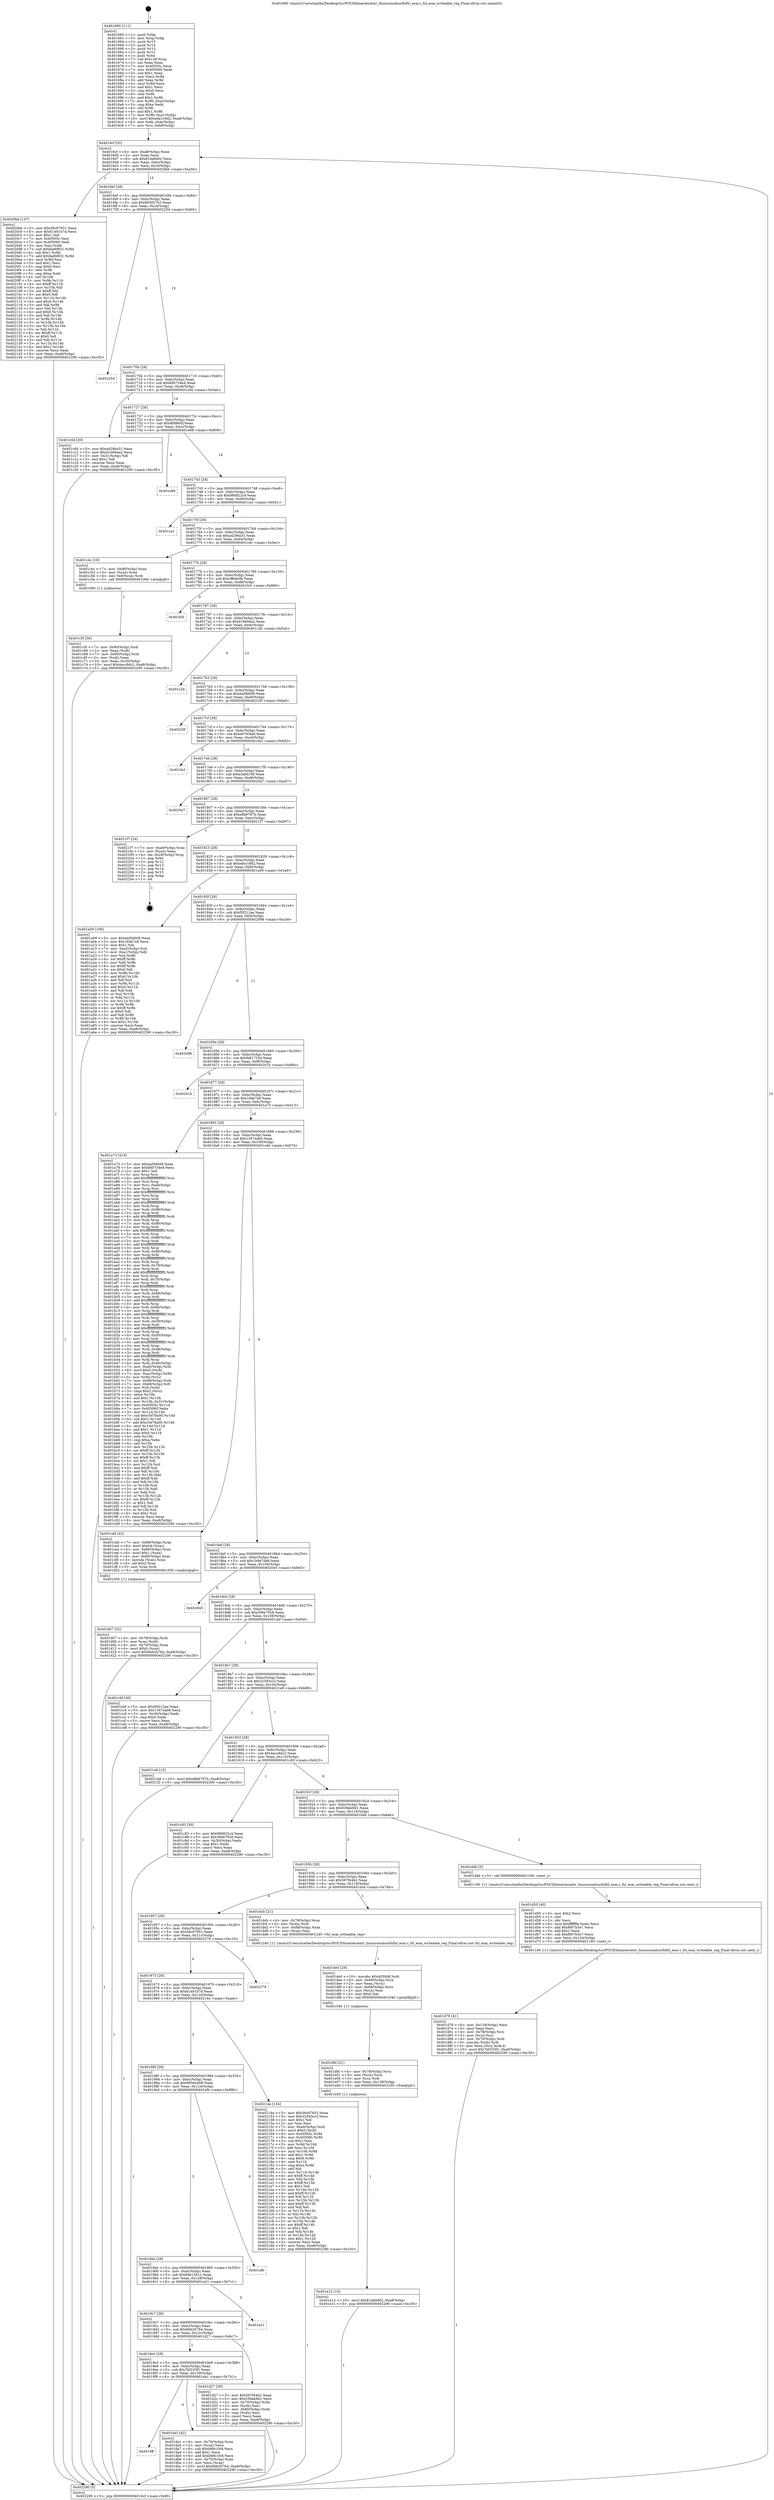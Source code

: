 digraph "0x401660" {
  label = "0x401660 (/mnt/c/Users/mathe/Desktop/tcc/POCII/binaries/extr_linuxsoundsocfslfsl_esai.c_fsl_esai_writeable_reg_Final-ollvm.out::main(0))"
  labelloc = "t"
  node[shape=record]

  Entry [label="",width=0.3,height=0.3,shape=circle,fillcolor=black,style=filled]
  "0x4016cf" [label="{
     0x4016cf [32]\l
     | [instrs]\l
     &nbsp;&nbsp;0x4016cf \<+6\>: mov -0xa8(%rbp),%eax\l
     &nbsp;&nbsp;0x4016d5 \<+2\>: mov %eax,%ecx\l
     &nbsp;&nbsp;0x4016d7 \<+6\>: sub $0x81da9d02,%ecx\l
     &nbsp;&nbsp;0x4016dd \<+6\>: mov %eax,-0xbc(%rbp)\l
     &nbsp;&nbsp;0x4016e3 \<+6\>: mov %ecx,-0xc0(%rbp)\l
     &nbsp;&nbsp;0x4016e9 \<+6\>: je 00000000004020bb \<main+0xa5b\>\l
  }"]
  "0x4020bb" [label="{
     0x4020bb [147]\l
     | [instrs]\l
     &nbsp;&nbsp;0x4020bb \<+5\>: mov $0x56c97651,%eax\l
     &nbsp;&nbsp;0x4020c0 \<+5\>: mov $0x61491b7d,%ecx\l
     &nbsp;&nbsp;0x4020c5 \<+2\>: mov $0x1,%dl\l
     &nbsp;&nbsp;0x4020c7 \<+7\>: mov 0x40505c,%esi\l
     &nbsp;&nbsp;0x4020ce \<+7\>: mov 0x405060,%edi\l
     &nbsp;&nbsp;0x4020d5 \<+3\>: mov %esi,%r8d\l
     &nbsp;&nbsp;0x4020d8 \<+7\>: sub $0xfad6f831,%r8d\l
     &nbsp;&nbsp;0x4020df \<+4\>: sub $0x1,%r8d\l
     &nbsp;&nbsp;0x4020e3 \<+7\>: add $0xfad6f831,%r8d\l
     &nbsp;&nbsp;0x4020ea \<+4\>: imul %r8d,%esi\l
     &nbsp;&nbsp;0x4020ee \<+3\>: and $0x1,%esi\l
     &nbsp;&nbsp;0x4020f1 \<+3\>: cmp $0x0,%esi\l
     &nbsp;&nbsp;0x4020f4 \<+4\>: sete %r9b\l
     &nbsp;&nbsp;0x4020f8 \<+3\>: cmp $0xa,%edi\l
     &nbsp;&nbsp;0x4020fb \<+4\>: setl %r10b\l
     &nbsp;&nbsp;0x4020ff \<+3\>: mov %r9b,%r11b\l
     &nbsp;&nbsp;0x402102 \<+4\>: xor $0xff,%r11b\l
     &nbsp;&nbsp;0x402106 \<+3\>: mov %r10b,%bl\l
     &nbsp;&nbsp;0x402109 \<+3\>: xor $0xff,%bl\l
     &nbsp;&nbsp;0x40210c \<+3\>: xor $0x0,%dl\l
     &nbsp;&nbsp;0x40210f \<+3\>: mov %r11b,%r14b\l
     &nbsp;&nbsp;0x402112 \<+4\>: and $0x0,%r14b\l
     &nbsp;&nbsp;0x402116 \<+3\>: and %dl,%r9b\l
     &nbsp;&nbsp;0x402119 \<+3\>: mov %bl,%r15b\l
     &nbsp;&nbsp;0x40211c \<+4\>: and $0x0,%r15b\l
     &nbsp;&nbsp;0x402120 \<+3\>: and %dl,%r10b\l
     &nbsp;&nbsp;0x402123 \<+3\>: or %r9b,%r14b\l
     &nbsp;&nbsp;0x402126 \<+3\>: or %r10b,%r15b\l
     &nbsp;&nbsp;0x402129 \<+3\>: xor %r15b,%r14b\l
     &nbsp;&nbsp;0x40212c \<+3\>: or %bl,%r11b\l
     &nbsp;&nbsp;0x40212f \<+4\>: xor $0xff,%r11b\l
     &nbsp;&nbsp;0x402133 \<+3\>: or $0x0,%dl\l
     &nbsp;&nbsp;0x402136 \<+3\>: and %dl,%r11b\l
     &nbsp;&nbsp;0x402139 \<+3\>: or %r11b,%r14b\l
     &nbsp;&nbsp;0x40213c \<+4\>: test $0x1,%r14b\l
     &nbsp;&nbsp;0x402140 \<+3\>: cmovne %ecx,%eax\l
     &nbsp;&nbsp;0x402143 \<+6\>: mov %eax,-0xa8(%rbp)\l
     &nbsp;&nbsp;0x402149 \<+5\>: jmp 0000000000402290 \<main+0xc30\>\l
  }"]
  "0x4016ef" [label="{
     0x4016ef [28]\l
     | [instrs]\l
     &nbsp;&nbsp;0x4016ef \<+5\>: jmp 00000000004016f4 \<main+0x94\>\l
     &nbsp;&nbsp;0x4016f4 \<+6\>: mov -0xbc(%rbp),%eax\l
     &nbsp;&nbsp;0x4016fa \<+5\>: sub $0x893927b1,%eax\l
     &nbsp;&nbsp;0x4016ff \<+6\>: mov %eax,-0xc4(%rbp)\l
     &nbsp;&nbsp;0x401705 \<+6\>: je 0000000000402254 \<main+0xbf4\>\l
  }"]
  Exit [label="",width=0.3,height=0.3,shape=circle,fillcolor=black,style=filled,peripheries=2]
  "0x402254" [label="{
     0x402254\l
  }", style=dashed]
  "0x40170b" [label="{
     0x40170b [28]\l
     | [instrs]\l
     &nbsp;&nbsp;0x40170b \<+5\>: jmp 0000000000401710 \<main+0xb0\>\l
     &nbsp;&nbsp;0x401710 \<+6\>: mov -0xbc(%rbp),%eax\l
     &nbsp;&nbsp;0x401716 \<+5\>: sub $0x8d0734e4,%eax\l
     &nbsp;&nbsp;0x40171b \<+6\>: mov %eax,-0xc8(%rbp)\l
     &nbsp;&nbsp;0x401721 \<+6\>: je 0000000000401c0d \<main+0x5ad\>\l
  }"]
  "0x401e12" [label="{
     0x401e12 [15]\l
     | [instrs]\l
     &nbsp;&nbsp;0x401e12 \<+10\>: movl $0x81da9d02,-0xa8(%rbp)\l
     &nbsp;&nbsp;0x401e1c \<+5\>: jmp 0000000000402290 \<main+0xc30\>\l
  }"]
  "0x401c0d" [label="{
     0x401c0d [30]\l
     | [instrs]\l
     &nbsp;&nbsp;0x401c0d \<+5\>: mov $0xa4296a31,%eax\l
     &nbsp;&nbsp;0x401c12 \<+5\>: mov $0xd1b69aa2,%ecx\l
     &nbsp;&nbsp;0x401c17 \<+3\>: mov -0x31(%rbp),%dl\l
     &nbsp;&nbsp;0x401c1a \<+3\>: test $0x1,%dl\l
     &nbsp;&nbsp;0x401c1d \<+3\>: cmovne %ecx,%eax\l
     &nbsp;&nbsp;0x401c20 \<+6\>: mov %eax,-0xa8(%rbp)\l
     &nbsp;&nbsp;0x401c26 \<+5\>: jmp 0000000000402290 \<main+0xc30\>\l
  }"]
  "0x401727" [label="{
     0x401727 [28]\l
     | [instrs]\l
     &nbsp;&nbsp;0x401727 \<+5\>: jmp 000000000040172c \<main+0xcc\>\l
     &nbsp;&nbsp;0x40172c \<+6\>: mov -0xbc(%rbp),%eax\l
     &nbsp;&nbsp;0x401732 \<+5\>: sub $0x8fd86fcf,%eax\l
     &nbsp;&nbsp;0x401737 \<+6\>: mov %eax,-0xcc(%rbp)\l
     &nbsp;&nbsp;0x40173d \<+6\>: je 0000000000401e68 \<main+0x808\>\l
  }"]
  "0x401dfd" [label="{
     0x401dfd [21]\l
     | [instrs]\l
     &nbsp;&nbsp;0x401dfd \<+4\>: mov -0x78(%rbp),%rcx\l
     &nbsp;&nbsp;0x401e01 \<+3\>: mov (%rcx),%rcx\l
     &nbsp;&nbsp;0x401e04 \<+3\>: mov %rcx,%rdi\l
     &nbsp;&nbsp;0x401e07 \<+6\>: mov %eax,-0x138(%rbp)\l
     &nbsp;&nbsp;0x401e0d \<+5\>: call 0000000000401030 \<free@plt\>\l
     | [calls]\l
     &nbsp;&nbsp;0x401030 \{1\} (unknown)\l
  }"]
  "0x401e68" [label="{
     0x401e68\l
  }", style=dashed]
  "0x401743" [label="{
     0x401743 [28]\l
     | [instrs]\l
     &nbsp;&nbsp;0x401743 \<+5\>: jmp 0000000000401748 \<main+0xe8\>\l
     &nbsp;&nbsp;0x401748 \<+6\>: mov -0xbc(%rbp),%eax\l
     &nbsp;&nbsp;0x40174e \<+5\>: sub $0x980822c4,%eax\l
     &nbsp;&nbsp;0x401753 \<+6\>: mov %eax,-0xd0(%rbp)\l
     &nbsp;&nbsp;0x401759 \<+6\>: je 0000000000401ca1 \<main+0x641\>\l
  }"]
  "0x401de0" [label="{
     0x401de0 [29]\l
     | [instrs]\l
     &nbsp;&nbsp;0x401de0 \<+10\>: movabs $0x4030d6,%rdi\l
     &nbsp;&nbsp;0x401dea \<+4\>: mov -0x68(%rbp),%rcx\l
     &nbsp;&nbsp;0x401dee \<+2\>: mov %eax,(%rcx)\l
     &nbsp;&nbsp;0x401df0 \<+4\>: mov -0x68(%rbp),%rcx\l
     &nbsp;&nbsp;0x401df4 \<+2\>: mov (%rcx),%esi\l
     &nbsp;&nbsp;0x401df6 \<+2\>: mov $0x0,%al\l
     &nbsp;&nbsp;0x401df8 \<+5\>: call 0000000000401040 \<printf@plt\>\l
     | [calls]\l
     &nbsp;&nbsp;0x401040 \{1\} (unknown)\l
  }"]
  "0x401ca1" [label="{
     0x401ca1\l
  }", style=dashed]
  "0x40175f" [label="{
     0x40175f [28]\l
     | [instrs]\l
     &nbsp;&nbsp;0x40175f \<+5\>: jmp 0000000000401764 \<main+0x104\>\l
     &nbsp;&nbsp;0x401764 \<+6\>: mov -0xbc(%rbp),%eax\l
     &nbsp;&nbsp;0x40176a \<+5\>: sub $0xa4296a31,%eax\l
     &nbsp;&nbsp;0x40176f \<+6\>: mov %eax,-0xd4(%rbp)\l
     &nbsp;&nbsp;0x401775 \<+6\>: je 0000000000401c4c \<main+0x5ec\>\l
  }"]
  "0x4019ff" [label="{
     0x4019ff\l
  }", style=dashed]
  "0x401c4c" [label="{
     0x401c4c [19]\l
     | [instrs]\l
     &nbsp;&nbsp;0x401c4c \<+7\>: mov -0x98(%rbp),%rax\l
     &nbsp;&nbsp;0x401c53 \<+3\>: mov (%rax),%rax\l
     &nbsp;&nbsp;0x401c56 \<+4\>: mov 0x8(%rax),%rdi\l
     &nbsp;&nbsp;0x401c5a \<+5\>: call 0000000000401060 \<atoi@plt\>\l
     | [calls]\l
     &nbsp;&nbsp;0x401060 \{1\} (unknown)\l
  }"]
  "0x40177b" [label="{
     0x40177b [28]\l
     | [instrs]\l
     &nbsp;&nbsp;0x40177b \<+5\>: jmp 0000000000401780 \<main+0x120\>\l
     &nbsp;&nbsp;0x401780 \<+6\>: mov -0xbc(%rbp),%eax\l
     &nbsp;&nbsp;0x401786 \<+5\>: sub $0xcffede3b,%eax\l
     &nbsp;&nbsp;0x40178b \<+6\>: mov %eax,-0xd8(%rbp)\l
     &nbsp;&nbsp;0x401791 \<+6\>: je 0000000000401fc0 \<main+0x960\>\l
  }"]
  "0x401da1" [label="{
     0x401da1 [42]\l
     | [instrs]\l
     &nbsp;&nbsp;0x401da1 \<+4\>: mov -0x70(%rbp),%rax\l
     &nbsp;&nbsp;0x401da5 \<+2\>: mov (%rax),%ecx\l
     &nbsp;&nbsp;0x401da7 \<+6\>: sub $0xb68c1fc8,%ecx\l
     &nbsp;&nbsp;0x401dad \<+3\>: add $0x1,%ecx\l
     &nbsp;&nbsp;0x401db0 \<+6\>: add $0xb68c1fc8,%ecx\l
     &nbsp;&nbsp;0x401db6 \<+4\>: mov -0x70(%rbp),%rax\l
     &nbsp;&nbsp;0x401dba \<+2\>: mov %ecx,(%rax)\l
     &nbsp;&nbsp;0x401dbc \<+10\>: movl $0x6bb26764,-0xa8(%rbp)\l
     &nbsp;&nbsp;0x401dc6 \<+5\>: jmp 0000000000402290 \<main+0xc30\>\l
  }"]
  "0x401fc0" [label="{
     0x401fc0\l
  }", style=dashed]
  "0x401797" [label="{
     0x401797 [28]\l
     | [instrs]\l
     &nbsp;&nbsp;0x401797 \<+5\>: jmp 000000000040179c \<main+0x13c\>\l
     &nbsp;&nbsp;0x40179c \<+6\>: mov -0xbc(%rbp),%eax\l
     &nbsp;&nbsp;0x4017a2 \<+5\>: sub $0xd1b69aa2,%eax\l
     &nbsp;&nbsp;0x4017a7 \<+6\>: mov %eax,-0xdc(%rbp)\l
     &nbsp;&nbsp;0x4017ad \<+6\>: je 0000000000401c2b \<main+0x5cb\>\l
  }"]
  "0x401d78" [label="{
     0x401d78 [41]\l
     | [instrs]\l
     &nbsp;&nbsp;0x401d78 \<+6\>: mov -0x134(%rbp),%ecx\l
     &nbsp;&nbsp;0x401d7e \<+3\>: imul %eax,%ecx\l
     &nbsp;&nbsp;0x401d81 \<+4\>: mov -0x78(%rbp),%rsi\l
     &nbsp;&nbsp;0x401d85 \<+3\>: mov (%rsi),%rsi\l
     &nbsp;&nbsp;0x401d88 \<+4\>: mov -0x70(%rbp),%rdi\l
     &nbsp;&nbsp;0x401d8c \<+3\>: movslq (%rdi),%rdi\l
     &nbsp;&nbsp;0x401d8f \<+3\>: mov %ecx,(%rsi,%rdi,4)\l
     &nbsp;&nbsp;0x401d92 \<+10\>: movl $0x7bf103f1,-0xa8(%rbp)\l
     &nbsp;&nbsp;0x401d9c \<+5\>: jmp 0000000000402290 \<main+0xc30\>\l
  }"]
  "0x401c2b" [label="{
     0x401c2b\l
  }", style=dashed]
  "0x4017b3" [label="{
     0x4017b3 [28]\l
     | [instrs]\l
     &nbsp;&nbsp;0x4017b3 \<+5\>: jmp 00000000004017b8 \<main+0x158\>\l
     &nbsp;&nbsp;0x4017b8 \<+6\>: mov -0xbc(%rbp),%eax\l
     &nbsp;&nbsp;0x4017be \<+5\>: sub $0xda5fd0d9,%eax\l
     &nbsp;&nbsp;0x4017c3 \<+6\>: mov %eax,-0xe0(%rbp)\l
     &nbsp;&nbsp;0x4017c9 \<+6\>: je 000000000040220f \<main+0xbaf\>\l
  }"]
  "0x401d50" [label="{
     0x401d50 [40]\l
     | [instrs]\l
     &nbsp;&nbsp;0x401d50 \<+5\>: mov $0x2,%ecx\l
     &nbsp;&nbsp;0x401d55 \<+1\>: cltd\l
     &nbsp;&nbsp;0x401d56 \<+2\>: idiv %ecx\l
     &nbsp;&nbsp;0x401d58 \<+6\>: imul $0xfffffffe,%edx,%ecx\l
     &nbsp;&nbsp;0x401d5e \<+6\>: add $0xf667b5e7,%ecx\l
     &nbsp;&nbsp;0x401d64 \<+3\>: add $0x1,%ecx\l
     &nbsp;&nbsp;0x401d67 \<+6\>: sub $0xf667b5e7,%ecx\l
     &nbsp;&nbsp;0x401d6d \<+6\>: mov %ecx,-0x134(%rbp)\l
     &nbsp;&nbsp;0x401d73 \<+5\>: call 0000000000401160 \<next_i\>\l
     | [calls]\l
     &nbsp;&nbsp;0x401160 \{1\} (/mnt/c/Users/mathe/Desktop/tcc/POCII/binaries/extr_linuxsoundsocfslfsl_esai.c_fsl_esai_writeable_reg_Final-ollvm.out::next_i)\l
  }"]
  "0x40220f" [label="{
     0x40220f\l
  }", style=dashed]
  "0x4017cf" [label="{
     0x4017cf [28]\l
     | [instrs]\l
     &nbsp;&nbsp;0x4017cf \<+5\>: jmp 00000000004017d4 \<main+0x174\>\l
     &nbsp;&nbsp;0x4017d4 \<+6\>: mov -0xbc(%rbp),%eax\l
     &nbsp;&nbsp;0x4017da \<+5\>: sub $0xde793fa8,%eax\l
     &nbsp;&nbsp;0x4017df \<+6\>: mov %eax,-0xe4(%rbp)\l
     &nbsp;&nbsp;0x4017e5 \<+6\>: je 0000000000401fa2 \<main+0x942\>\l
  }"]
  "0x4019e3" [label="{
     0x4019e3 [28]\l
     | [instrs]\l
     &nbsp;&nbsp;0x4019e3 \<+5\>: jmp 00000000004019e8 \<main+0x388\>\l
     &nbsp;&nbsp;0x4019e8 \<+6\>: mov -0xbc(%rbp),%eax\l
     &nbsp;&nbsp;0x4019ee \<+5\>: sub $0x7bf103f1,%eax\l
     &nbsp;&nbsp;0x4019f3 \<+6\>: mov %eax,-0x130(%rbp)\l
     &nbsp;&nbsp;0x4019f9 \<+6\>: je 0000000000401da1 \<main+0x741\>\l
  }"]
  "0x401fa2" [label="{
     0x401fa2\l
  }", style=dashed]
  "0x4017eb" [label="{
     0x4017eb [28]\l
     | [instrs]\l
     &nbsp;&nbsp;0x4017eb \<+5\>: jmp 00000000004017f0 \<main+0x190\>\l
     &nbsp;&nbsp;0x4017f0 \<+6\>: mov -0xbc(%rbp),%eax\l
     &nbsp;&nbsp;0x4017f6 \<+5\>: sub $0xe3afd108,%eax\l
     &nbsp;&nbsp;0x4017fb \<+6\>: mov %eax,-0xe8(%rbp)\l
     &nbsp;&nbsp;0x401801 \<+6\>: je 00000000004020a7 \<main+0xa47\>\l
  }"]
  "0x401d27" [label="{
     0x401d27 [36]\l
     | [instrs]\l
     &nbsp;&nbsp;0x401d27 \<+5\>: mov $0x567f44b2,%eax\l
     &nbsp;&nbsp;0x401d2c \<+5\>: mov $0x539ab9d1,%ecx\l
     &nbsp;&nbsp;0x401d31 \<+4\>: mov -0x70(%rbp),%rdx\l
     &nbsp;&nbsp;0x401d35 \<+2\>: mov (%rdx),%esi\l
     &nbsp;&nbsp;0x401d37 \<+4\>: mov -0x80(%rbp),%rdx\l
     &nbsp;&nbsp;0x401d3b \<+2\>: cmp (%rdx),%esi\l
     &nbsp;&nbsp;0x401d3d \<+3\>: cmovl %ecx,%eax\l
     &nbsp;&nbsp;0x401d40 \<+6\>: mov %eax,-0xa8(%rbp)\l
     &nbsp;&nbsp;0x401d46 \<+5\>: jmp 0000000000402290 \<main+0xc30\>\l
  }"]
  "0x4020a7" [label="{
     0x4020a7\l
  }", style=dashed]
  "0x401807" [label="{
     0x401807 [28]\l
     | [instrs]\l
     &nbsp;&nbsp;0x401807 \<+5\>: jmp 000000000040180c \<main+0x1ac\>\l
     &nbsp;&nbsp;0x40180c \<+6\>: mov -0xbc(%rbp),%eax\l
     &nbsp;&nbsp;0x401812 \<+5\>: sub $0xe8b6787b,%eax\l
     &nbsp;&nbsp;0x401817 \<+6\>: mov %eax,-0xec(%rbp)\l
     &nbsp;&nbsp;0x40181d \<+6\>: je 00000000004021f7 \<main+0xb97\>\l
  }"]
  "0x4019c7" [label="{
     0x4019c7 [28]\l
     | [instrs]\l
     &nbsp;&nbsp;0x4019c7 \<+5\>: jmp 00000000004019cc \<main+0x36c\>\l
     &nbsp;&nbsp;0x4019cc \<+6\>: mov -0xbc(%rbp),%eax\l
     &nbsp;&nbsp;0x4019d2 \<+5\>: sub $0x6bb26764,%eax\l
     &nbsp;&nbsp;0x4019d7 \<+6\>: mov %eax,-0x12c(%rbp)\l
     &nbsp;&nbsp;0x4019dd \<+6\>: je 0000000000401d27 \<main+0x6c7\>\l
  }"]
  "0x4021f7" [label="{
     0x4021f7 [24]\l
     | [instrs]\l
     &nbsp;&nbsp;0x4021f7 \<+7\>: mov -0xa0(%rbp),%rax\l
     &nbsp;&nbsp;0x4021fe \<+2\>: mov (%rax),%eax\l
     &nbsp;&nbsp;0x402200 \<+4\>: lea -0x28(%rbp),%rsp\l
     &nbsp;&nbsp;0x402204 \<+1\>: pop %rbx\l
     &nbsp;&nbsp;0x402205 \<+2\>: pop %r12\l
     &nbsp;&nbsp;0x402207 \<+2\>: pop %r13\l
     &nbsp;&nbsp;0x402209 \<+2\>: pop %r14\l
     &nbsp;&nbsp;0x40220b \<+2\>: pop %r15\l
     &nbsp;&nbsp;0x40220d \<+1\>: pop %rbp\l
     &nbsp;&nbsp;0x40220e \<+1\>: ret\l
  }"]
  "0x401823" [label="{
     0x401823 [28]\l
     | [instrs]\l
     &nbsp;&nbsp;0x401823 \<+5\>: jmp 0000000000401828 \<main+0x1c8\>\l
     &nbsp;&nbsp;0x401828 \<+6\>: mov -0xbc(%rbp),%eax\l
     &nbsp;&nbsp;0x40182e \<+5\>: sub $0xede1c9d2,%eax\l
     &nbsp;&nbsp;0x401833 \<+6\>: mov %eax,-0xf0(%rbp)\l
     &nbsp;&nbsp;0x401839 \<+6\>: je 0000000000401a09 \<main+0x3a9\>\l
  }"]
  "0x401e21" [label="{
     0x401e21\l
  }", style=dashed]
  "0x401a09" [label="{
     0x401a09 [106]\l
     | [instrs]\l
     &nbsp;&nbsp;0x401a09 \<+5\>: mov $0xda5fd0d9,%eax\l
     &nbsp;&nbsp;0x401a0e \<+5\>: mov $0x16de7a9,%ecx\l
     &nbsp;&nbsp;0x401a13 \<+2\>: mov $0x1,%dl\l
     &nbsp;&nbsp;0x401a15 \<+7\>: mov -0xa2(%rbp),%sil\l
     &nbsp;&nbsp;0x401a1c \<+7\>: mov -0xa1(%rbp),%dil\l
     &nbsp;&nbsp;0x401a23 \<+3\>: mov %sil,%r8b\l
     &nbsp;&nbsp;0x401a26 \<+4\>: xor $0xff,%r8b\l
     &nbsp;&nbsp;0x401a2a \<+3\>: mov %dil,%r9b\l
     &nbsp;&nbsp;0x401a2d \<+4\>: xor $0xff,%r9b\l
     &nbsp;&nbsp;0x401a31 \<+3\>: xor $0x0,%dl\l
     &nbsp;&nbsp;0x401a34 \<+3\>: mov %r8b,%r10b\l
     &nbsp;&nbsp;0x401a37 \<+4\>: and $0x0,%r10b\l
     &nbsp;&nbsp;0x401a3b \<+3\>: and %dl,%sil\l
     &nbsp;&nbsp;0x401a3e \<+3\>: mov %r9b,%r11b\l
     &nbsp;&nbsp;0x401a41 \<+4\>: and $0x0,%r11b\l
     &nbsp;&nbsp;0x401a45 \<+3\>: and %dl,%dil\l
     &nbsp;&nbsp;0x401a48 \<+3\>: or %sil,%r10b\l
     &nbsp;&nbsp;0x401a4b \<+3\>: or %dil,%r11b\l
     &nbsp;&nbsp;0x401a4e \<+3\>: xor %r11b,%r10b\l
     &nbsp;&nbsp;0x401a51 \<+3\>: or %r9b,%r8b\l
     &nbsp;&nbsp;0x401a54 \<+4\>: xor $0xff,%r8b\l
     &nbsp;&nbsp;0x401a58 \<+3\>: or $0x0,%dl\l
     &nbsp;&nbsp;0x401a5b \<+3\>: and %dl,%r8b\l
     &nbsp;&nbsp;0x401a5e \<+3\>: or %r8b,%r10b\l
     &nbsp;&nbsp;0x401a61 \<+4\>: test $0x1,%r10b\l
     &nbsp;&nbsp;0x401a65 \<+3\>: cmovne %ecx,%eax\l
     &nbsp;&nbsp;0x401a68 \<+6\>: mov %eax,-0xa8(%rbp)\l
     &nbsp;&nbsp;0x401a6e \<+5\>: jmp 0000000000402290 \<main+0xc30\>\l
  }"]
  "0x40183f" [label="{
     0x40183f [28]\l
     | [instrs]\l
     &nbsp;&nbsp;0x40183f \<+5\>: jmp 0000000000401844 \<main+0x1e4\>\l
     &nbsp;&nbsp;0x401844 \<+6\>: mov -0xbc(%rbp),%eax\l
     &nbsp;&nbsp;0x40184a \<+5\>: sub $0xf5f212ae,%eax\l
     &nbsp;&nbsp;0x40184f \<+6\>: mov %eax,-0xf4(%rbp)\l
     &nbsp;&nbsp;0x401855 \<+6\>: je 0000000000402098 \<main+0xa38\>\l
  }"]
  "0x402290" [label="{
     0x402290 [5]\l
     | [instrs]\l
     &nbsp;&nbsp;0x402290 \<+5\>: jmp 00000000004016cf \<main+0x6f\>\l
  }"]
  "0x401660" [label="{
     0x401660 [111]\l
     | [instrs]\l
     &nbsp;&nbsp;0x401660 \<+1\>: push %rbp\l
     &nbsp;&nbsp;0x401661 \<+3\>: mov %rsp,%rbp\l
     &nbsp;&nbsp;0x401664 \<+2\>: push %r15\l
     &nbsp;&nbsp;0x401666 \<+2\>: push %r14\l
     &nbsp;&nbsp;0x401668 \<+2\>: push %r13\l
     &nbsp;&nbsp;0x40166a \<+2\>: push %r12\l
     &nbsp;&nbsp;0x40166c \<+1\>: push %rbx\l
     &nbsp;&nbsp;0x40166d \<+7\>: sub $0x138,%rsp\l
     &nbsp;&nbsp;0x401674 \<+2\>: xor %eax,%eax\l
     &nbsp;&nbsp;0x401676 \<+7\>: mov 0x40505c,%ecx\l
     &nbsp;&nbsp;0x40167d \<+7\>: mov 0x405060,%edx\l
     &nbsp;&nbsp;0x401684 \<+3\>: sub $0x1,%eax\l
     &nbsp;&nbsp;0x401687 \<+3\>: mov %ecx,%r8d\l
     &nbsp;&nbsp;0x40168a \<+3\>: add %eax,%r8d\l
     &nbsp;&nbsp;0x40168d \<+4\>: imul %r8d,%ecx\l
     &nbsp;&nbsp;0x401691 \<+3\>: and $0x1,%ecx\l
     &nbsp;&nbsp;0x401694 \<+3\>: cmp $0x0,%ecx\l
     &nbsp;&nbsp;0x401697 \<+4\>: sete %r9b\l
     &nbsp;&nbsp;0x40169b \<+4\>: and $0x1,%r9b\l
     &nbsp;&nbsp;0x40169f \<+7\>: mov %r9b,-0xa2(%rbp)\l
     &nbsp;&nbsp;0x4016a6 \<+3\>: cmp $0xa,%edx\l
     &nbsp;&nbsp;0x4016a9 \<+4\>: setl %r9b\l
     &nbsp;&nbsp;0x4016ad \<+4\>: and $0x1,%r9b\l
     &nbsp;&nbsp;0x4016b1 \<+7\>: mov %r9b,-0xa1(%rbp)\l
     &nbsp;&nbsp;0x4016b8 \<+10\>: movl $0xede1c9d2,-0xa8(%rbp)\l
     &nbsp;&nbsp;0x4016c2 \<+6\>: mov %edi,-0xac(%rbp)\l
     &nbsp;&nbsp;0x4016c8 \<+7\>: mov %rsi,-0xb8(%rbp)\l
  }"]
  "0x4019ab" [label="{
     0x4019ab [28]\l
     | [instrs]\l
     &nbsp;&nbsp;0x4019ab \<+5\>: jmp 00000000004019b0 \<main+0x350\>\l
     &nbsp;&nbsp;0x4019b0 \<+6\>: mov -0xbc(%rbp),%eax\l
     &nbsp;&nbsp;0x4019b6 \<+5\>: sub $0x69e1261c,%eax\l
     &nbsp;&nbsp;0x4019bb \<+6\>: mov %eax,-0x128(%rbp)\l
     &nbsp;&nbsp;0x4019c1 \<+6\>: je 0000000000401e21 \<main+0x7c1\>\l
  }"]
  "0x402098" [label="{
     0x402098\l
  }", style=dashed]
  "0x40185b" [label="{
     0x40185b [28]\l
     | [instrs]\l
     &nbsp;&nbsp;0x40185b \<+5\>: jmp 0000000000401860 \<main+0x200\>\l
     &nbsp;&nbsp;0x401860 \<+6\>: mov -0xbc(%rbp),%eax\l
     &nbsp;&nbsp;0x401866 \<+5\>: sub $0xfe617334,%eax\l
     &nbsp;&nbsp;0x40186b \<+6\>: mov %eax,-0xf8(%rbp)\l
     &nbsp;&nbsp;0x401871 \<+6\>: je 000000000040201b \<main+0x9bb\>\l
  }"]
  "0x401efb" [label="{
     0x401efb\l
  }", style=dashed]
  "0x40201b" [label="{
     0x40201b\l
  }", style=dashed]
  "0x401877" [label="{
     0x401877 [28]\l
     | [instrs]\l
     &nbsp;&nbsp;0x401877 \<+5\>: jmp 000000000040187c \<main+0x21c\>\l
     &nbsp;&nbsp;0x40187c \<+6\>: mov -0xbc(%rbp),%eax\l
     &nbsp;&nbsp;0x401882 \<+5\>: sub $0x16de7a9,%eax\l
     &nbsp;&nbsp;0x401887 \<+6\>: mov %eax,-0xfc(%rbp)\l
     &nbsp;&nbsp;0x40188d \<+6\>: je 0000000000401a73 \<main+0x413\>\l
  }"]
  "0x40198f" [label="{
     0x40198f [28]\l
     | [instrs]\l
     &nbsp;&nbsp;0x40198f \<+5\>: jmp 0000000000401994 \<main+0x334\>\l
     &nbsp;&nbsp;0x401994 \<+6\>: mov -0xbc(%rbp),%eax\l
     &nbsp;&nbsp;0x40199a \<+5\>: sub $0x6956e408,%eax\l
     &nbsp;&nbsp;0x40199f \<+6\>: mov %eax,-0x124(%rbp)\l
     &nbsp;&nbsp;0x4019a5 \<+6\>: je 0000000000401efb \<main+0x89b\>\l
  }"]
  "0x401a73" [label="{
     0x401a73 [410]\l
     | [instrs]\l
     &nbsp;&nbsp;0x401a73 \<+5\>: mov $0xda5fd0d9,%eax\l
     &nbsp;&nbsp;0x401a78 \<+5\>: mov $0x8d0734e4,%ecx\l
     &nbsp;&nbsp;0x401a7d \<+2\>: mov $0x1,%dl\l
     &nbsp;&nbsp;0x401a7f \<+3\>: mov %rsp,%rsi\l
     &nbsp;&nbsp;0x401a82 \<+4\>: add $0xfffffffffffffff0,%rsi\l
     &nbsp;&nbsp;0x401a86 \<+3\>: mov %rsi,%rsp\l
     &nbsp;&nbsp;0x401a89 \<+7\>: mov %rsi,-0xa0(%rbp)\l
     &nbsp;&nbsp;0x401a90 \<+3\>: mov %rsp,%rsi\l
     &nbsp;&nbsp;0x401a93 \<+4\>: add $0xfffffffffffffff0,%rsi\l
     &nbsp;&nbsp;0x401a97 \<+3\>: mov %rsi,%rsp\l
     &nbsp;&nbsp;0x401a9a \<+3\>: mov %rsp,%rdi\l
     &nbsp;&nbsp;0x401a9d \<+4\>: add $0xfffffffffffffff0,%rdi\l
     &nbsp;&nbsp;0x401aa1 \<+3\>: mov %rdi,%rsp\l
     &nbsp;&nbsp;0x401aa4 \<+7\>: mov %rdi,-0x98(%rbp)\l
     &nbsp;&nbsp;0x401aab \<+3\>: mov %rsp,%rdi\l
     &nbsp;&nbsp;0x401aae \<+4\>: add $0xfffffffffffffff0,%rdi\l
     &nbsp;&nbsp;0x401ab2 \<+3\>: mov %rdi,%rsp\l
     &nbsp;&nbsp;0x401ab5 \<+7\>: mov %rdi,-0x90(%rbp)\l
     &nbsp;&nbsp;0x401abc \<+3\>: mov %rsp,%rdi\l
     &nbsp;&nbsp;0x401abf \<+4\>: add $0xfffffffffffffff0,%rdi\l
     &nbsp;&nbsp;0x401ac3 \<+3\>: mov %rdi,%rsp\l
     &nbsp;&nbsp;0x401ac6 \<+7\>: mov %rdi,-0x88(%rbp)\l
     &nbsp;&nbsp;0x401acd \<+3\>: mov %rsp,%rdi\l
     &nbsp;&nbsp;0x401ad0 \<+4\>: add $0xfffffffffffffff0,%rdi\l
     &nbsp;&nbsp;0x401ad4 \<+3\>: mov %rdi,%rsp\l
     &nbsp;&nbsp;0x401ad7 \<+4\>: mov %rdi,-0x80(%rbp)\l
     &nbsp;&nbsp;0x401adb \<+3\>: mov %rsp,%rdi\l
     &nbsp;&nbsp;0x401ade \<+4\>: add $0xfffffffffffffff0,%rdi\l
     &nbsp;&nbsp;0x401ae2 \<+3\>: mov %rdi,%rsp\l
     &nbsp;&nbsp;0x401ae5 \<+4\>: mov %rdi,-0x78(%rbp)\l
     &nbsp;&nbsp;0x401ae9 \<+3\>: mov %rsp,%rdi\l
     &nbsp;&nbsp;0x401aec \<+4\>: add $0xfffffffffffffff0,%rdi\l
     &nbsp;&nbsp;0x401af0 \<+3\>: mov %rdi,%rsp\l
     &nbsp;&nbsp;0x401af3 \<+4\>: mov %rdi,-0x70(%rbp)\l
     &nbsp;&nbsp;0x401af7 \<+3\>: mov %rsp,%rdi\l
     &nbsp;&nbsp;0x401afa \<+4\>: add $0xfffffffffffffff0,%rdi\l
     &nbsp;&nbsp;0x401afe \<+3\>: mov %rdi,%rsp\l
     &nbsp;&nbsp;0x401b01 \<+4\>: mov %rdi,-0x68(%rbp)\l
     &nbsp;&nbsp;0x401b05 \<+3\>: mov %rsp,%rdi\l
     &nbsp;&nbsp;0x401b08 \<+4\>: add $0xfffffffffffffff0,%rdi\l
     &nbsp;&nbsp;0x401b0c \<+3\>: mov %rdi,%rsp\l
     &nbsp;&nbsp;0x401b0f \<+4\>: mov %rdi,-0x60(%rbp)\l
     &nbsp;&nbsp;0x401b13 \<+3\>: mov %rsp,%rdi\l
     &nbsp;&nbsp;0x401b16 \<+4\>: add $0xfffffffffffffff0,%rdi\l
     &nbsp;&nbsp;0x401b1a \<+3\>: mov %rdi,%rsp\l
     &nbsp;&nbsp;0x401b1d \<+4\>: mov %rdi,-0x58(%rbp)\l
     &nbsp;&nbsp;0x401b21 \<+3\>: mov %rsp,%rdi\l
     &nbsp;&nbsp;0x401b24 \<+4\>: add $0xfffffffffffffff0,%rdi\l
     &nbsp;&nbsp;0x401b28 \<+3\>: mov %rdi,%rsp\l
     &nbsp;&nbsp;0x401b2b \<+4\>: mov %rdi,-0x50(%rbp)\l
     &nbsp;&nbsp;0x401b2f \<+3\>: mov %rsp,%rdi\l
     &nbsp;&nbsp;0x401b32 \<+4\>: add $0xfffffffffffffff0,%rdi\l
     &nbsp;&nbsp;0x401b36 \<+3\>: mov %rdi,%rsp\l
     &nbsp;&nbsp;0x401b39 \<+4\>: mov %rdi,-0x48(%rbp)\l
     &nbsp;&nbsp;0x401b3d \<+3\>: mov %rsp,%rdi\l
     &nbsp;&nbsp;0x401b40 \<+4\>: add $0xfffffffffffffff0,%rdi\l
     &nbsp;&nbsp;0x401b44 \<+3\>: mov %rdi,%rsp\l
     &nbsp;&nbsp;0x401b47 \<+4\>: mov %rdi,-0x40(%rbp)\l
     &nbsp;&nbsp;0x401b4b \<+7\>: mov -0xa0(%rbp),%rdi\l
     &nbsp;&nbsp;0x401b52 \<+6\>: movl $0x0,(%rdi)\l
     &nbsp;&nbsp;0x401b58 \<+7\>: mov -0xac(%rbp),%r8d\l
     &nbsp;&nbsp;0x401b5f \<+3\>: mov %r8d,(%rsi)\l
     &nbsp;&nbsp;0x401b62 \<+7\>: mov -0x98(%rbp),%rdi\l
     &nbsp;&nbsp;0x401b69 \<+7\>: mov -0xb8(%rbp),%r9\l
     &nbsp;&nbsp;0x401b70 \<+3\>: mov %r9,(%rdi)\l
     &nbsp;&nbsp;0x401b73 \<+3\>: cmpl $0x2,(%rsi)\l
     &nbsp;&nbsp;0x401b76 \<+4\>: setne %r10b\l
     &nbsp;&nbsp;0x401b7a \<+4\>: and $0x1,%r10b\l
     &nbsp;&nbsp;0x401b7e \<+4\>: mov %r10b,-0x31(%rbp)\l
     &nbsp;&nbsp;0x401b82 \<+8\>: mov 0x40505c,%r11d\l
     &nbsp;&nbsp;0x401b8a \<+7\>: mov 0x405060,%ebx\l
     &nbsp;&nbsp;0x401b91 \<+3\>: mov %r11d,%r14d\l
     &nbsp;&nbsp;0x401b94 \<+7\>: sub $0xc5d78a00,%r14d\l
     &nbsp;&nbsp;0x401b9b \<+4\>: sub $0x1,%r14d\l
     &nbsp;&nbsp;0x401b9f \<+7\>: add $0xc5d78a00,%r14d\l
     &nbsp;&nbsp;0x401ba6 \<+4\>: imul %r14d,%r11d\l
     &nbsp;&nbsp;0x401baa \<+4\>: and $0x1,%r11d\l
     &nbsp;&nbsp;0x401bae \<+4\>: cmp $0x0,%r11d\l
     &nbsp;&nbsp;0x401bb2 \<+4\>: sete %r10b\l
     &nbsp;&nbsp;0x401bb6 \<+3\>: cmp $0xa,%ebx\l
     &nbsp;&nbsp;0x401bb9 \<+4\>: setl %r15b\l
     &nbsp;&nbsp;0x401bbd \<+3\>: mov %r10b,%r12b\l
     &nbsp;&nbsp;0x401bc0 \<+4\>: xor $0xff,%r12b\l
     &nbsp;&nbsp;0x401bc4 \<+3\>: mov %r15b,%r13b\l
     &nbsp;&nbsp;0x401bc7 \<+4\>: xor $0xff,%r13b\l
     &nbsp;&nbsp;0x401bcb \<+3\>: xor $0x1,%dl\l
     &nbsp;&nbsp;0x401bce \<+3\>: mov %r12b,%sil\l
     &nbsp;&nbsp;0x401bd1 \<+4\>: and $0xff,%sil\l
     &nbsp;&nbsp;0x401bd5 \<+3\>: and %dl,%r10b\l
     &nbsp;&nbsp;0x401bd8 \<+3\>: mov %r13b,%dil\l
     &nbsp;&nbsp;0x401bdb \<+4\>: and $0xff,%dil\l
     &nbsp;&nbsp;0x401bdf \<+3\>: and %dl,%r15b\l
     &nbsp;&nbsp;0x401be2 \<+3\>: or %r10b,%sil\l
     &nbsp;&nbsp;0x401be5 \<+3\>: or %r15b,%dil\l
     &nbsp;&nbsp;0x401be8 \<+3\>: xor %dil,%sil\l
     &nbsp;&nbsp;0x401beb \<+3\>: or %r13b,%r12b\l
     &nbsp;&nbsp;0x401bee \<+4\>: xor $0xff,%r12b\l
     &nbsp;&nbsp;0x401bf2 \<+3\>: or $0x1,%dl\l
     &nbsp;&nbsp;0x401bf5 \<+3\>: and %dl,%r12b\l
     &nbsp;&nbsp;0x401bf8 \<+3\>: or %r12b,%sil\l
     &nbsp;&nbsp;0x401bfb \<+4\>: test $0x1,%sil\l
     &nbsp;&nbsp;0x401bff \<+3\>: cmovne %ecx,%eax\l
     &nbsp;&nbsp;0x401c02 \<+6\>: mov %eax,-0xa8(%rbp)\l
     &nbsp;&nbsp;0x401c08 \<+5\>: jmp 0000000000402290 \<main+0xc30\>\l
  }"]
  "0x401893" [label="{
     0x401893 [28]\l
     | [instrs]\l
     &nbsp;&nbsp;0x401893 \<+5\>: jmp 0000000000401898 \<main+0x238\>\l
     &nbsp;&nbsp;0x401898 \<+6\>: mov -0xbc(%rbp),%eax\l
     &nbsp;&nbsp;0x40189e \<+5\>: sub $0x1347eab6,%eax\l
     &nbsp;&nbsp;0x4018a3 \<+6\>: mov %eax,-0x100(%rbp)\l
     &nbsp;&nbsp;0x4018a9 \<+6\>: je 0000000000401cdd \<main+0x67d\>\l
  }"]
  "0x40214e" [label="{
     0x40214e [154]\l
     | [instrs]\l
     &nbsp;&nbsp;0x40214e \<+5\>: mov $0x56c97651,%eax\l
     &nbsp;&nbsp;0x402153 \<+5\>: mov $0x32593cc3,%ecx\l
     &nbsp;&nbsp;0x402158 \<+2\>: mov $0x1,%dl\l
     &nbsp;&nbsp;0x40215a \<+2\>: xor %esi,%esi\l
     &nbsp;&nbsp;0x40215c \<+7\>: mov -0xa0(%rbp),%rdi\l
     &nbsp;&nbsp;0x402163 \<+6\>: movl $0x0,(%rdi)\l
     &nbsp;&nbsp;0x402169 \<+8\>: mov 0x40505c,%r8d\l
     &nbsp;&nbsp;0x402171 \<+8\>: mov 0x405060,%r9d\l
     &nbsp;&nbsp;0x402179 \<+3\>: sub $0x1,%esi\l
     &nbsp;&nbsp;0x40217c \<+3\>: mov %r8d,%r10d\l
     &nbsp;&nbsp;0x40217f \<+3\>: add %esi,%r10d\l
     &nbsp;&nbsp;0x402182 \<+4\>: imul %r10d,%r8d\l
     &nbsp;&nbsp;0x402186 \<+4\>: and $0x1,%r8d\l
     &nbsp;&nbsp;0x40218a \<+4\>: cmp $0x0,%r8d\l
     &nbsp;&nbsp;0x40218e \<+4\>: sete %r11b\l
     &nbsp;&nbsp;0x402192 \<+4\>: cmp $0xa,%r9d\l
     &nbsp;&nbsp;0x402196 \<+3\>: setl %bl\l
     &nbsp;&nbsp;0x402199 \<+3\>: mov %r11b,%r14b\l
     &nbsp;&nbsp;0x40219c \<+4\>: xor $0xff,%r14b\l
     &nbsp;&nbsp;0x4021a0 \<+3\>: mov %bl,%r15b\l
     &nbsp;&nbsp;0x4021a3 \<+4\>: xor $0xff,%r15b\l
     &nbsp;&nbsp;0x4021a7 \<+3\>: xor $0x1,%dl\l
     &nbsp;&nbsp;0x4021aa \<+3\>: mov %r14b,%r12b\l
     &nbsp;&nbsp;0x4021ad \<+4\>: and $0xff,%r12b\l
     &nbsp;&nbsp;0x4021b1 \<+3\>: and %dl,%r11b\l
     &nbsp;&nbsp;0x4021b4 \<+3\>: mov %r15b,%r13b\l
     &nbsp;&nbsp;0x4021b7 \<+4\>: and $0xff,%r13b\l
     &nbsp;&nbsp;0x4021bb \<+2\>: and %dl,%bl\l
     &nbsp;&nbsp;0x4021bd \<+3\>: or %r11b,%r12b\l
     &nbsp;&nbsp;0x4021c0 \<+3\>: or %bl,%r13b\l
     &nbsp;&nbsp;0x4021c3 \<+3\>: xor %r13b,%r12b\l
     &nbsp;&nbsp;0x4021c6 \<+3\>: or %r15b,%r14b\l
     &nbsp;&nbsp;0x4021c9 \<+4\>: xor $0xff,%r14b\l
     &nbsp;&nbsp;0x4021cd \<+3\>: or $0x1,%dl\l
     &nbsp;&nbsp;0x4021d0 \<+3\>: and %dl,%r14b\l
     &nbsp;&nbsp;0x4021d3 \<+3\>: or %r14b,%r12b\l
     &nbsp;&nbsp;0x4021d6 \<+4\>: test $0x1,%r12b\l
     &nbsp;&nbsp;0x4021da \<+3\>: cmovne %ecx,%eax\l
     &nbsp;&nbsp;0x4021dd \<+6\>: mov %eax,-0xa8(%rbp)\l
     &nbsp;&nbsp;0x4021e3 \<+5\>: jmp 0000000000402290 \<main+0xc30\>\l
  }"]
  "0x401c5f" [label="{
     0x401c5f [36]\l
     | [instrs]\l
     &nbsp;&nbsp;0x401c5f \<+7\>: mov -0x90(%rbp),%rdi\l
     &nbsp;&nbsp;0x401c66 \<+2\>: mov %eax,(%rdi)\l
     &nbsp;&nbsp;0x401c68 \<+7\>: mov -0x90(%rbp),%rdi\l
     &nbsp;&nbsp;0x401c6f \<+2\>: mov (%rdi),%eax\l
     &nbsp;&nbsp;0x401c71 \<+3\>: mov %eax,-0x30(%rbp)\l
     &nbsp;&nbsp;0x401c74 \<+10\>: movl $0x4acc9dc2,-0xa8(%rbp)\l
     &nbsp;&nbsp;0x401c7e \<+5\>: jmp 0000000000402290 \<main+0xc30\>\l
  }"]
  "0x401973" [label="{
     0x401973 [28]\l
     | [instrs]\l
     &nbsp;&nbsp;0x401973 \<+5\>: jmp 0000000000401978 \<main+0x318\>\l
     &nbsp;&nbsp;0x401978 \<+6\>: mov -0xbc(%rbp),%eax\l
     &nbsp;&nbsp;0x40197e \<+5\>: sub $0x61491b7d,%eax\l
     &nbsp;&nbsp;0x401983 \<+6\>: mov %eax,-0x120(%rbp)\l
     &nbsp;&nbsp;0x401989 \<+6\>: je 000000000040214e \<main+0xaee\>\l
  }"]
  "0x401cdd" [label="{
     0x401cdd [42]\l
     | [instrs]\l
     &nbsp;&nbsp;0x401cdd \<+7\>: mov -0x88(%rbp),%rax\l
     &nbsp;&nbsp;0x401ce4 \<+6\>: movl $0x64,(%rax)\l
     &nbsp;&nbsp;0x401cea \<+4\>: mov -0x80(%rbp),%rax\l
     &nbsp;&nbsp;0x401cee \<+6\>: movl $0x1,(%rax)\l
     &nbsp;&nbsp;0x401cf4 \<+4\>: mov -0x80(%rbp),%rax\l
     &nbsp;&nbsp;0x401cf8 \<+3\>: movslq (%rax),%rax\l
     &nbsp;&nbsp;0x401cfb \<+4\>: shl $0x2,%rax\l
     &nbsp;&nbsp;0x401cff \<+3\>: mov %rax,%rdi\l
     &nbsp;&nbsp;0x401d02 \<+5\>: call 0000000000401050 \<malloc@plt\>\l
     | [calls]\l
     &nbsp;&nbsp;0x401050 \{1\} (unknown)\l
  }"]
  "0x4018af" [label="{
     0x4018af [28]\l
     | [instrs]\l
     &nbsp;&nbsp;0x4018af \<+5\>: jmp 00000000004018b4 \<main+0x254\>\l
     &nbsp;&nbsp;0x4018b4 \<+6\>: mov -0xbc(%rbp),%eax\l
     &nbsp;&nbsp;0x4018ba \<+5\>: sub $0x1b9e7da8,%eax\l
     &nbsp;&nbsp;0x4018bf \<+6\>: mov %eax,-0x104(%rbp)\l
     &nbsp;&nbsp;0x4018c5 \<+6\>: je 0000000000402045 \<main+0x9e5\>\l
  }"]
  "0x402279" [label="{
     0x402279\l
  }", style=dashed]
  "0x402045" [label="{
     0x402045\l
  }", style=dashed]
  "0x4018cb" [label="{
     0x4018cb [28]\l
     | [instrs]\l
     &nbsp;&nbsp;0x4018cb \<+5\>: jmp 00000000004018d0 \<main+0x270\>\l
     &nbsp;&nbsp;0x4018d0 \<+6\>: mov -0xbc(%rbp),%eax\l
     &nbsp;&nbsp;0x4018d6 \<+5\>: sub $0x306e7926,%eax\l
     &nbsp;&nbsp;0x4018db \<+6\>: mov %eax,-0x108(%rbp)\l
     &nbsp;&nbsp;0x4018e1 \<+6\>: je 0000000000401cbf \<main+0x65f\>\l
  }"]
  "0x401957" [label="{
     0x401957 [28]\l
     | [instrs]\l
     &nbsp;&nbsp;0x401957 \<+5\>: jmp 000000000040195c \<main+0x2fc\>\l
     &nbsp;&nbsp;0x40195c \<+6\>: mov -0xbc(%rbp),%eax\l
     &nbsp;&nbsp;0x401962 \<+5\>: sub $0x56c97651,%eax\l
     &nbsp;&nbsp;0x401967 \<+6\>: mov %eax,-0x11c(%rbp)\l
     &nbsp;&nbsp;0x40196d \<+6\>: je 0000000000402279 \<main+0xc19\>\l
  }"]
  "0x401cbf" [label="{
     0x401cbf [30]\l
     | [instrs]\l
     &nbsp;&nbsp;0x401cbf \<+5\>: mov $0xf5f212ae,%eax\l
     &nbsp;&nbsp;0x401cc4 \<+5\>: mov $0x1347eab6,%ecx\l
     &nbsp;&nbsp;0x401cc9 \<+3\>: mov -0x30(%rbp),%edx\l
     &nbsp;&nbsp;0x401ccc \<+3\>: cmp $0x0,%edx\l
     &nbsp;&nbsp;0x401ccf \<+3\>: cmove %ecx,%eax\l
     &nbsp;&nbsp;0x401cd2 \<+6\>: mov %eax,-0xa8(%rbp)\l
     &nbsp;&nbsp;0x401cd8 \<+5\>: jmp 0000000000402290 \<main+0xc30\>\l
  }"]
  "0x4018e7" [label="{
     0x4018e7 [28]\l
     | [instrs]\l
     &nbsp;&nbsp;0x4018e7 \<+5\>: jmp 00000000004018ec \<main+0x28c\>\l
     &nbsp;&nbsp;0x4018ec \<+6\>: mov -0xbc(%rbp),%eax\l
     &nbsp;&nbsp;0x4018f2 \<+5\>: sub $0x32593cc3,%eax\l
     &nbsp;&nbsp;0x4018f7 \<+6\>: mov %eax,-0x10c(%rbp)\l
     &nbsp;&nbsp;0x4018fd \<+6\>: je 00000000004021e8 \<main+0xb88\>\l
  }"]
  "0x401dcb" [label="{
     0x401dcb [21]\l
     | [instrs]\l
     &nbsp;&nbsp;0x401dcb \<+4\>: mov -0x78(%rbp),%rax\l
     &nbsp;&nbsp;0x401dcf \<+3\>: mov (%rax),%rdi\l
     &nbsp;&nbsp;0x401dd2 \<+7\>: mov -0x88(%rbp),%rax\l
     &nbsp;&nbsp;0x401dd9 \<+2\>: mov (%rax),%esi\l
     &nbsp;&nbsp;0x401ddb \<+5\>: call 0000000000401240 \<fsl_esai_writeable_reg\>\l
     | [calls]\l
     &nbsp;&nbsp;0x401240 \{1\} (/mnt/c/Users/mathe/Desktop/tcc/POCII/binaries/extr_linuxsoundsocfslfsl_esai.c_fsl_esai_writeable_reg_Final-ollvm.out::fsl_esai_writeable_reg)\l
  }"]
  "0x4021e8" [label="{
     0x4021e8 [15]\l
     | [instrs]\l
     &nbsp;&nbsp;0x4021e8 \<+10\>: movl $0xe8b6787b,-0xa8(%rbp)\l
     &nbsp;&nbsp;0x4021f2 \<+5\>: jmp 0000000000402290 \<main+0xc30\>\l
  }"]
  "0x401903" [label="{
     0x401903 [28]\l
     | [instrs]\l
     &nbsp;&nbsp;0x401903 \<+5\>: jmp 0000000000401908 \<main+0x2a8\>\l
     &nbsp;&nbsp;0x401908 \<+6\>: mov -0xbc(%rbp),%eax\l
     &nbsp;&nbsp;0x40190e \<+5\>: sub $0x4acc9dc2,%eax\l
     &nbsp;&nbsp;0x401913 \<+6\>: mov %eax,-0x110(%rbp)\l
     &nbsp;&nbsp;0x401919 \<+6\>: je 0000000000401c83 \<main+0x623\>\l
  }"]
  "0x40193b" [label="{
     0x40193b [28]\l
     | [instrs]\l
     &nbsp;&nbsp;0x40193b \<+5\>: jmp 0000000000401940 \<main+0x2e0\>\l
     &nbsp;&nbsp;0x401940 \<+6\>: mov -0xbc(%rbp),%eax\l
     &nbsp;&nbsp;0x401946 \<+5\>: sub $0x567f44b2,%eax\l
     &nbsp;&nbsp;0x40194b \<+6\>: mov %eax,-0x118(%rbp)\l
     &nbsp;&nbsp;0x401951 \<+6\>: je 0000000000401dcb \<main+0x76b\>\l
  }"]
  "0x401c83" [label="{
     0x401c83 [30]\l
     | [instrs]\l
     &nbsp;&nbsp;0x401c83 \<+5\>: mov $0x980822c4,%eax\l
     &nbsp;&nbsp;0x401c88 \<+5\>: mov $0x306e7926,%ecx\l
     &nbsp;&nbsp;0x401c8d \<+3\>: mov -0x30(%rbp),%edx\l
     &nbsp;&nbsp;0x401c90 \<+3\>: cmp $0x1,%edx\l
     &nbsp;&nbsp;0x401c93 \<+3\>: cmovl %ecx,%eax\l
     &nbsp;&nbsp;0x401c96 \<+6\>: mov %eax,-0xa8(%rbp)\l
     &nbsp;&nbsp;0x401c9c \<+5\>: jmp 0000000000402290 \<main+0xc30\>\l
  }"]
  "0x40191f" [label="{
     0x40191f [28]\l
     | [instrs]\l
     &nbsp;&nbsp;0x40191f \<+5\>: jmp 0000000000401924 \<main+0x2c4\>\l
     &nbsp;&nbsp;0x401924 \<+6\>: mov -0xbc(%rbp),%eax\l
     &nbsp;&nbsp;0x40192a \<+5\>: sub $0x539ab9d1,%eax\l
     &nbsp;&nbsp;0x40192f \<+6\>: mov %eax,-0x114(%rbp)\l
     &nbsp;&nbsp;0x401935 \<+6\>: je 0000000000401d4b \<main+0x6eb\>\l
  }"]
  "0x401d07" [label="{
     0x401d07 [32]\l
     | [instrs]\l
     &nbsp;&nbsp;0x401d07 \<+4\>: mov -0x78(%rbp),%rdi\l
     &nbsp;&nbsp;0x401d0b \<+3\>: mov %rax,(%rdi)\l
     &nbsp;&nbsp;0x401d0e \<+4\>: mov -0x70(%rbp),%rax\l
     &nbsp;&nbsp;0x401d12 \<+6\>: movl $0x0,(%rax)\l
     &nbsp;&nbsp;0x401d18 \<+10\>: movl $0x6bb26764,-0xa8(%rbp)\l
     &nbsp;&nbsp;0x401d22 \<+5\>: jmp 0000000000402290 \<main+0xc30\>\l
  }"]
  "0x401d4b" [label="{
     0x401d4b [5]\l
     | [instrs]\l
     &nbsp;&nbsp;0x401d4b \<+5\>: call 0000000000401160 \<next_i\>\l
     | [calls]\l
     &nbsp;&nbsp;0x401160 \{1\} (/mnt/c/Users/mathe/Desktop/tcc/POCII/binaries/extr_linuxsoundsocfslfsl_esai.c_fsl_esai_writeable_reg_Final-ollvm.out::next_i)\l
  }"]
  Entry -> "0x401660" [label=" 1"]
  "0x4016cf" -> "0x4020bb" [label=" 1"]
  "0x4016cf" -> "0x4016ef" [label=" 15"]
  "0x4021f7" -> Exit [label=" 1"]
  "0x4016ef" -> "0x402254" [label=" 0"]
  "0x4016ef" -> "0x40170b" [label=" 15"]
  "0x4021e8" -> "0x402290" [label=" 1"]
  "0x40170b" -> "0x401c0d" [label=" 1"]
  "0x40170b" -> "0x401727" [label=" 14"]
  "0x40214e" -> "0x402290" [label=" 1"]
  "0x401727" -> "0x401e68" [label=" 0"]
  "0x401727" -> "0x401743" [label=" 14"]
  "0x4020bb" -> "0x402290" [label=" 1"]
  "0x401743" -> "0x401ca1" [label=" 0"]
  "0x401743" -> "0x40175f" [label=" 14"]
  "0x401e12" -> "0x402290" [label=" 1"]
  "0x40175f" -> "0x401c4c" [label=" 1"]
  "0x40175f" -> "0x40177b" [label=" 13"]
  "0x401dfd" -> "0x401e12" [label=" 1"]
  "0x40177b" -> "0x401fc0" [label=" 0"]
  "0x40177b" -> "0x401797" [label=" 13"]
  "0x401de0" -> "0x401dfd" [label=" 1"]
  "0x401797" -> "0x401c2b" [label=" 0"]
  "0x401797" -> "0x4017b3" [label=" 13"]
  "0x401da1" -> "0x402290" [label=" 1"]
  "0x4017b3" -> "0x40220f" [label=" 0"]
  "0x4017b3" -> "0x4017cf" [label=" 13"]
  "0x4019e3" -> "0x4019ff" [label=" 0"]
  "0x4017cf" -> "0x401fa2" [label=" 0"]
  "0x4017cf" -> "0x4017eb" [label=" 13"]
  "0x4019e3" -> "0x401da1" [label=" 1"]
  "0x4017eb" -> "0x4020a7" [label=" 0"]
  "0x4017eb" -> "0x401807" [label=" 13"]
  "0x401dcb" -> "0x401de0" [label=" 1"]
  "0x401807" -> "0x4021f7" [label=" 1"]
  "0x401807" -> "0x401823" [label=" 12"]
  "0x401d50" -> "0x401d78" [label=" 1"]
  "0x401823" -> "0x401a09" [label=" 1"]
  "0x401823" -> "0x40183f" [label=" 11"]
  "0x401a09" -> "0x402290" [label=" 1"]
  "0x401660" -> "0x4016cf" [label=" 1"]
  "0x402290" -> "0x4016cf" [label=" 15"]
  "0x401d4b" -> "0x401d50" [label=" 1"]
  "0x40183f" -> "0x402098" [label=" 0"]
  "0x40183f" -> "0x40185b" [label=" 11"]
  "0x4019c7" -> "0x4019e3" [label=" 1"]
  "0x40185b" -> "0x40201b" [label=" 0"]
  "0x40185b" -> "0x401877" [label=" 11"]
  "0x4019c7" -> "0x401d27" [label=" 2"]
  "0x401877" -> "0x401a73" [label=" 1"]
  "0x401877" -> "0x401893" [label=" 10"]
  "0x4019ab" -> "0x4019c7" [label=" 3"]
  "0x401a73" -> "0x402290" [label=" 1"]
  "0x401c0d" -> "0x402290" [label=" 1"]
  "0x401c4c" -> "0x401c5f" [label=" 1"]
  "0x401c5f" -> "0x402290" [label=" 1"]
  "0x4019ab" -> "0x401e21" [label=" 0"]
  "0x401893" -> "0x401cdd" [label=" 1"]
  "0x401893" -> "0x4018af" [label=" 9"]
  "0x40198f" -> "0x4019ab" [label=" 3"]
  "0x4018af" -> "0x402045" [label=" 0"]
  "0x4018af" -> "0x4018cb" [label=" 9"]
  "0x40198f" -> "0x401efb" [label=" 0"]
  "0x4018cb" -> "0x401cbf" [label=" 1"]
  "0x4018cb" -> "0x4018e7" [label=" 8"]
  "0x401973" -> "0x40198f" [label=" 3"]
  "0x4018e7" -> "0x4021e8" [label=" 1"]
  "0x4018e7" -> "0x401903" [label=" 7"]
  "0x401973" -> "0x40214e" [label=" 1"]
  "0x401903" -> "0x401c83" [label=" 1"]
  "0x401903" -> "0x40191f" [label=" 6"]
  "0x401c83" -> "0x402290" [label=" 1"]
  "0x401cbf" -> "0x402290" [label=" 1"]
  "0x401cdd" -> "0x401d07" [label=" 1"]
  "0x401d07" -> "0x402290" [label=" 1"]
  "0x401957" -> "0x401973" [label=" 4"]
  "0x40191f" -> "0x401d4b" [label=" 1"]
  "0x40191f" -> "0x40193b" [label=" 5"]
  "0x401d27" -> "0x402290" [label=" 2"]
  "0x40193b" -> "0x401dcb" [label=" 1"]
  "0x40193b" -> "0x401957" [label=" 4"]
  "0x401d78" -> "0x402290" [label=" 1"]
  "0x401957" -> "0x402279" [label=" 0"]
}
